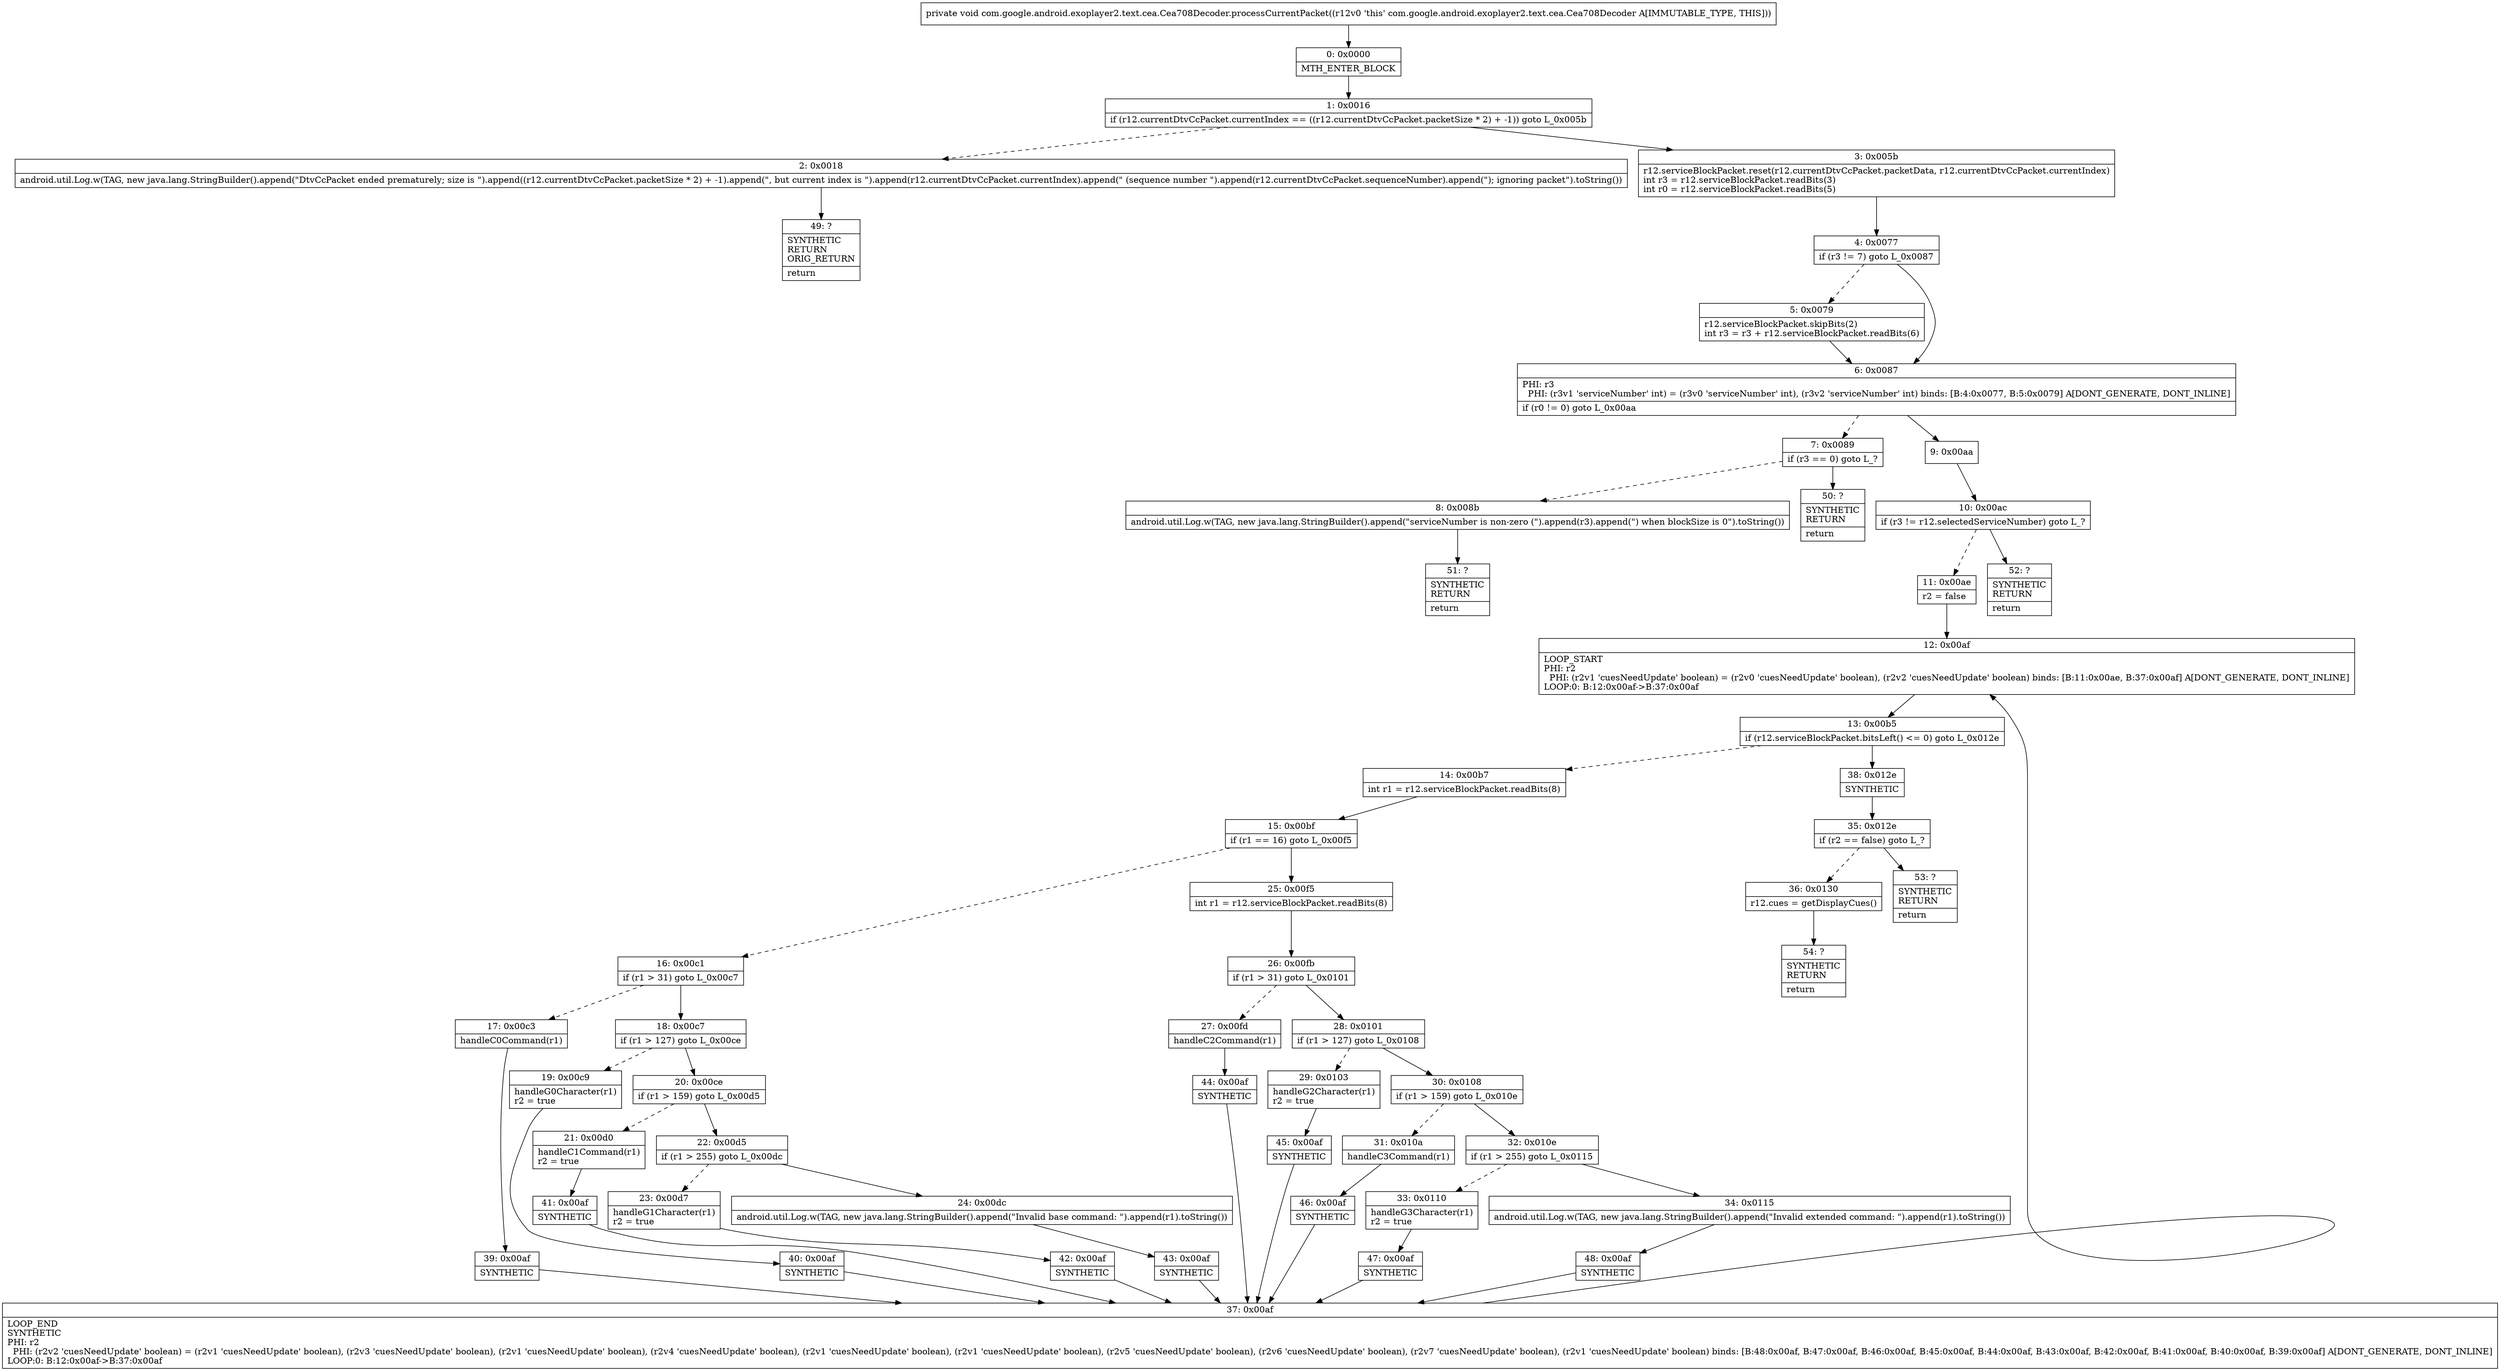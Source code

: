 digraph "CFG forcom.google.android.exoplayer2.text.cea.Cea708Decoder.processCurrentPacket()V" {
Node_0 [shape=record,label="{0\:\ 0x0000|MTH_ENTER_BLOCK\l}"];
Node_1 [shape=record,label="{1\:\ 0x0016|if (r12.currentDtvCcPacket.currentIndex == ((r12.currentDtvCcPacket.packetSize * 2) + \-1)) goto L_0x005b\l}"];
Node_2 [shape=record,label="{2\:\ 0x0018|android.util.Log.w(TAG, new java.lang.StringBuilder().append(\"DtvCcPacket ended prematurely; size is \").append((r12.currentDtvCcPacket.packetSize * 2) + \-1).append(\", but current index is \").append(r12.currentDtvCcPacket.currentIndex).append(\" (sequence number \").append(r12.currentDtvCcPacket.sequenceNumber).append(\"); ignoring packet\").toString())\l}"];
Node_3 [shape=record,label="{3\:\ 0x005b|r12.serviceBlockPacket.reset(r12.currentDtvCcPacket.packetData, r12.currentDtvCcPacket.currentIndex)\lint r3 = r12.serviceBlockPacket.readBits(3)\lint r0 = r12.serviceBlockPacket.readBits(5)\l}"];
Node_4 [shape=record,label="{4\:\ 0x0077|if (r3 != 7) goto L_0x0087\l}"];
Node_5 [shape=record,label="{5\:\ 0x0079|r12.serviceBlockPacket.skipBits(2)\lint r3 = r3 + r12.serviceBlockPacket.readBits(6)\l}"];
Node_6 [shape=record,label="{6\:\ 0x0087|PHI: r3 \l  PHI: (r3v1 'serviceNumber' int) = (r3v0 'serviceNumber' int), (r3v2 'serviceNumber' int) binds: [B:4:0x0077, B:5:0x0079] A[DONT_GENERATE, DONT_INLINE]\l|if (r0 != 0) goto L_0x00aa\l}"];
Node_7 [shape=record,label="{7\:\ 0x0089|if (r3 == 0) goto L_?\l}"];
Node_8 [shape=record,label="{8\:\ 0x008b|android.util.Log.w(TAG, new java.lang.StringBuilder().append(\"serviceNumber is non\-zero (\").append(r3).append(\") when blockSize is 0\").toString())\l}"];
Node_9 [shape=record,label="{9\:\ 0x00aa}"];
Node_10 [shape=record,label="{10\:\ 0x00ac|if (r3 != r12.selectedServiceNumber) goto L_?\l}"];
Node_11 [shape=record,label="{11\:\ 0x00ae|r2 = false\l}"];
Node_12 [shape=record,label="{12\:\ 0x00af|LOOP_START\lPHI: r2 \l  PHI: (r2v1 'cuesNeedUpdate' boolean) = (r2v0 'cuesNeedUpdate' boolean), (r2v2 'cuesNeedUpdate' boolean) binds: [B:11:0x00ae, B:37:0x00af] A[DONT_GENERATE, DONT_INLINE]\lLOOP:0: B:12:0x00af\-\>B:37:0x00af\l}"];
Node_13 [shape=record,label="{13\:\ 0x00b5|if (r12.serviceBlockPacket.bitsLeft() \<= 0) goto L_0x012e\l}"];
Node_14 [shape=record,label="{14\:\ 0x00b7|int r1 = r12.serviceBlockPacket.readBits(8)\l}"];
Node_15 [shape=record,label="{15\:\ 0x00bf|if (r1 == 16) goto L_0x00f5\l}"];
Node_16 [shape=record,label="{16\:\ 0x00c1|if (r1 \> 31) goto L_0x00c7\l}"];
Node_17 [shape=record,label="{17\:\ 0x00c3|handleC0Command(r1)\l}"];
Node_18 [shape=record,label="{18\:\ 0x00c7|if (r1 \> 127) goto L_0x00ce\l}"];
Node_19 [shape=record,label="{19\:\ 0x00c9|handleG0Character(r1)\lr2 = true\l}"];
Node_20 [shape=record,label="{20\:\ 0x00ce|if (r1 \> 159) goto L_0x00d5\l}"];
Node_21 [shape=record,label="{21\:\ 0x00d0|handleC1Command(r1)\lr2 = true\l}"];
Node_22 [shape=record,label="{22\:\ 0x00d5|if (r1 \> 255) goto L_0x00dc\l}"];
Node_23 [shape=record,label="{23\:\ 0x00d7|handleG1Character(r1)\lr2 = true\l}"];
Node_24 [shape=record,label="{24\:\ 0x00dc|android.util.Log.w(TAG, new java.lang.StringBuilder().append(\"Invalid base command: \").append(r1).toString())\l}"];
Node_25 [shape=record,label="{25\:\ 0x00f5|int r1 = r12.serviceBlockPacket.readBits(8)\l}"];
Node_26 [shape=record,label="{26\:\ 0x00fb|if (r1 \> 31) goto L_0x0101\l}"];
Node_27 [shape=record,label="{27\:\ 0x00fd|handleC2Command(r1)\l}"];
Node_28 [shape=record,label="{28\:\ 0x0101|if (r1 \> 127) goto L_0x0108\l}"];
Node_29 [shape=record,label="{29\:\ 0x0103|handleG2Character(r1)\lr2 = true\l}"];
Node_30 [shape=record,label="{30\:\ 0x0108|if (r1 \> 159) goto L_0x010e\l}"];
Node_31 [shape=record,label="{31\:\ 0x010a|handleC3Command(r1)\l}"];
Node_32 [shape=record,label="{32\:\ 0x010e|if (r1 \> 255) goto L_0x0115\l}"];
Node_33 [shape=record,label="{33\:\ 0x0110|handleG3Character(r1)\lr2 = true\l}"];
Node_34 [shape=record,label="{34\:\ 0x0115|android.util.Log.w(TAG, new java.lang.StringBuilder().append(\"Invalid extended command: \").append(r1).toString())\l}"];
Node_35 [shape=record,label="{35\:\ 0x012e|if (r2 == false) goto L_?\l}"];
Node_36 [shape=record,label="{36\:\ 0x0130|r12.cues = getDisplayCues()\l}"];
Node_37 [shape=record,label="{37\:\ 0x00af|LOOP_END\lSYNTHETIC\lPHI: r2 \l  PHI: (r2v2 'cuesNeedUpdate' boolean) = (r2v1 'cuesNeedUpdate' boolean), (r2v3 'cuesNeedUpdate' boolean), (r2v1 'cuesNeedUpdate' boolean), (r2v4 'cuesNeedUpdate' boolean), (r2v1 'cuesNeedUpdate' boolean), (r2v1 'cuesNeedUpdate' boolean), (r2v5 'cuesNeedUpdate' boolean), (r2v6 'cuesNeedUpdate' boolean), (r2v7 'cuesNeedUpdate' boolean), (r2v1 'cuesNeedUpdate' boolean) binds: [B:48:0x00af, B:47:0x00af, B:46:0x00af, B:45:0x00af, B:44:0x00af, B:43:0x00af, B:42:0x00af, B:41:0x00af, B:40:0x00af, B:39:0x00af] A[DONT_GENERATE, DONT_INLINE]\lLOOP:0: B:12:0x00af\-\>B:37:0x00af\l}"];
Node_38 [shape=record,label="{38\:\ 0x012e|SYNTHETIC\l}"];
Node_39 [shape=record,label="{39\:\ 0x00af|SYNTHETIC\l}"];
Node_40 [shape=record,label="{40\:\ 0x00af|SYNTHETIC\l}"];
Node_41 [shape=record,label="{41\:\ 0x00af|SYNTHETIC\l}"];
Node_42 [shape=record,label="{42\:\ 0x00af|SYNTHETIC\l}"];
Node_43 [shape=record,label="{43\:\ 0x00af|SYNTHETIC\l}"];
Node_44 [shape=record,label="{44\:\ 0x00af|SYNTHETIC\l}"];
Node_45 [shape=record,label="{45\:\ 0x00af|SYNTHETIC\l}"];
Node_46 [shape=record,label="{46\:\ 0x00af|SYNTHETIC\l}"];
Node_47 [shape=record,label="{47\:\ 0x00af|SYNTHETIC\l}"];
Node_48 [shape=record,label="{48\:\ 0x00af|SYNTHETIC\l}"];
Node_49 [shape=record,label="{49\:\ ?|SYNTHETIC\lRETURN\lORIG_RETURN\l|return\l}"];
Node_50 [shape=record,label="{50\:\ ?|SYNTHETIC\lRETURN\l|return\l}"];
Node_51 [shape=record,label="{51\:\ ?|SYNTHETIC\lRETURN\l|return\l}"];
Node_52 [shape=record,label="{52\:\ ?|SYNTHETIC\lRETURN\l|return\l}"];
Node_53 [shape=record,label="{53\:\ ?|SYNTHETIC\lRETURN\l|return\l}"];
Node_54 [shape=record,label="{54\:\ ?|SYNTHETIC\lRETURN\l|return\l}"];
MethodNode[shape=record,label="{private void com.google.android.exoplayer2.text.cea.Cea708Decoder.processCurrentPacket((r12v0 'this' com.google.android.exoplayer2.text.cea.Cea708Decoder A[IMMUTABLE_TYPE, THIS])) }"];
MethodNode -> Node_0;
Node_0 -> Node_1;
Node_1 -> Node_2[style=dashed];
Node_1 -> Node_3;
Node_2 -> Node_49;
Node_3 -> Node_4;
Node_4 -> Node_5[style=dashed];
Node_4 -> Node_6;
Node_5 -> Node_6;
Node_6 -> Node_7[style=dashed];
Node_6 -> Node_9;
Node_7 -> Node_8[style=dashed];
Node_7 -> Node_50;
Node_8 -> Node_51;
Node_9 -> Node_10;
Node_10 -> Node_11[style=dashed];
Node_10 -> Node_52;
Node_11 -> Node_12;
Node_12 -> Node_13;
Node_13 -> Node_14[style=dashed];
Node_13 -> Node_38;
Node_14 -> Node_15;
Node_15 -> Node_16[style=dashed];
Node_15 -> Node_25;
Node_16 -> Node_17[style=dashed];
Node_16 -> Node_18;
Node_17 -> Node_39;
Node_18 -> Node_19[style=dashed];
Node_18 -> Node_20;
Node_19 -> Node_40;
Node_20 -> Node_21[style=dashed];
Node_20 -> Node_22;
Node_21 -> Node_41;
Node_22 -> Node_23[style=dashed];
Node_22 -> Node_24;
Node_23 -> Node_42;
Node_24 -> Node_43;
Node_25 -> Node_26;
Node_26 -> Node_27[style=dashed];
Node_26 -> Node_28;
Node_27 -> Node_44;
Node_28 -> Node_29[style=dashed];
Node_28 -> Node_30;
Node_29 -> Node_45;
Node_30 -> Node_31[style=dashed];
Node_30 -> Node_32;
Node_31 -> Node_46;
Node_32 -> Node_33[style=dashed];
Node_32 -> Node_34;
Node_33 -> Node_47;
Node_34 -> Node_48;
Node_35 -> Node_36[style=dashed];
Node_35 -> Node_53;
Node_36 -> Node_54;
Node_37 -> Node_12;
Node_38 -> Node_35;
Node_39 -> Node_37;
Node_40 -> Node_37;
Node_41 -> Node_37;
Node_42 -> Node_37;
Node_43 -> Node_37;
Node_44 -> Node_37;
Node_45 -> Node_37;
Node_46 -> Node_37;
Node_47 -> Node_37;
Node_48 -> Node_37;
}

